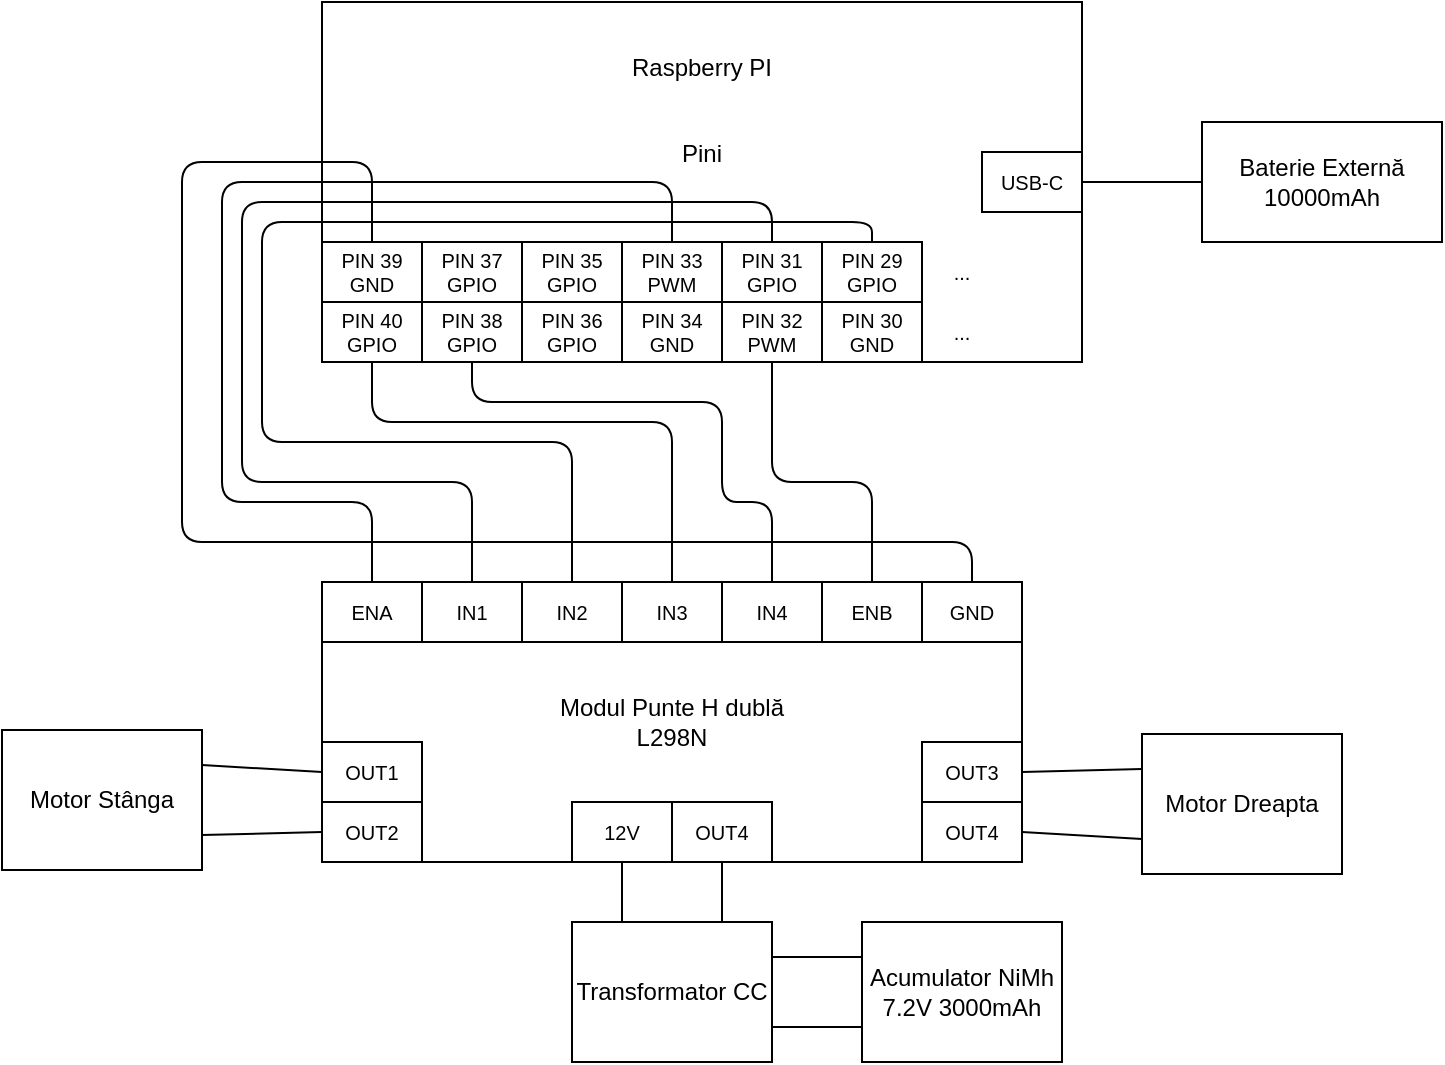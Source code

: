 <mxfile>
    <diagram id="b-we678Z0dv2v8HvskEN" name="Page-1">
        <mxGraphModel dx="1386" dy="792" grid="1" gridSize="10" guides="1" tooltips="1" connect="1" arrows="1" fold="1" page="1" pageScale="1" pageWidth="850" pageHeight="1100" math="0" shadow="0">
            <root>
                <mxCell id="0"/>
                <mxCell id="1" parent="0"/>
                <mxCell id="2" value="Raspberry PI&lt;br&gt;&lt;br&gt;&lt;br&gt;Pini&lt;br&gt;&lt;br&gt;&lt;br&gt;&lt;br&gt;&lt;br&gt;&lt;br&gt;" style="whiteSpace=wrap;html=1;" parent="1" vertex="1">
                    <mxGeometry x="200" y="110" width="380" height="180" as="geometry"/>
                </mxCell>
                <mxCell id="3" value="Baterie Externă&lt;br&gt;10000mAh" style="whiteSpace=wrap;html=1;" parent="1" vertex="1">
                    <mxGeometry x="640" y="170" width="120" height="60" as="geometry"/>
                </mxCell>
                <mxCell id="6" value="Modul Punte H dublă&lt;br&gt;L298N" style="whiteSpace=wrap;html=1;" parent="1" vertex="1">
                    <mxGeometry x="200" y="400" width="350" height="140" as="geometry"/>
                </mxCell>
                <mxCell id="13" value="PIN 39&lt;br&gt;GND" style="whiteSpace=wrap;html=1;fontSize=10;" parent="1" vertex="1">
                    <mxGeometry x="200" y="230" width="50" height="30" as="geometry"/>
                </mxCell>
                <mxCell id="14" value="PIN 40&lt;br&gt;GPIO" style="whiteSpace=wrap;html=1;fontSize=10;" parent="1" vertex="1">
                    <mxGeometry x="200" y="260" width="50" height="30" as="geometry"/>
                </mxCell>
                <mxCell id="15" value="PIN 37&lt;br&gt;GPIO" style="whiteSpace=wrap;html=1;fontSize=10;" parent="1" vertex="1">
                    <mxGeometry x="250" y="230" width="50" height="30" as="geometry"/>
                </mxCell>
                <mxCell id="16" value="PIN 38&lt;br&gt;GPIO" style="whiteSpace=wrap;html=1;fontSize=10;" parent="1" vertex="1">
                    <mxGeometry x="250" y="260" width="50" height="30" as="geometry"/>
                </mxCell>
                <mxCell id="17" value="PIN 35&lt;br&gt;GPIO" style="whiteSpace=wrap;html=1;fontSize=10;" parent="1" vertex="1">
                    <mxGeometry x="300" y="230" width="50" height="30" as="geometry"/>
                </mxCell>
                <mxCell id="18" value="PIN 36&lt;br&gt;GPIO" style="whiteSpace=wrap;html=1;fontSize=10;" parent="1" vertex="1">
                    <mxGeometry x="300" y="260" width="50" height="30" as="geometry"/>
                </mxCell>
                <mxCell id="19" value="PIN 33&lt;br&gt;PWM" style="whiteSpace=wrap;html=1;fontSize=10;" parent="1" vertex="1">
                    <mxGeometry x="350" y="230" width="50" height="30" as="geometry"/>
                </mxCell>
                <mxCell id="20" value="PIN 34&lt;br&gt;GND" style="whiteSpace=wrap;html=1;fontSize=10;" parent="1" vertex="1">
                    <mxGeometry x="350" y="260" width="50" height="30" as="geometry"/>
                </mxCell>
                <mxCell id="22" value="PIN 31&lt;br&gt;GPIO" style="whiteSpace=wrap;html=1;fontSize=10;" parent="1" vertex="1">
                    <mxGeometry x="400" y="230" width="50" height="30" as="geometry"/>
                </mxCell>
                <mxCell id="23" value="PIN 32&lt;br&gt;PWM" style="whiteSpace=wrap;html=1;fontSize=10;" parent="1" vertex="1">
                    <mxGeometry x="400" y="260" width="50" height="30" as="geometry"/>
                </mxCell>
                <mxCell id="24" value="PIN 29&lt;br&gt;GPIO" style="whiteSpace=wrap;html=1;fontSize=10;" parent="1" vertex="1">
                    <mxGeometry x="450" y="230" width="50" height="30" as="geometry"/>
                </mxCell>
                <mxCell id="25" value="PIN 30&lt;br&gt;GND" style="whiteSpace=wrap;html=1;fontSize=10;" parent="1" vertex="1">
                    <mxGeometry x="450" y="260" width="50" height="30" as="geometry"/>
                </mxCell>
                <mxCell id="26" value="..." style="text;strokeColor=none;align=center;fillColor=none;html=1;verticalAlign=middle;whiteSpace=wrap;rounded=0;fontSize=10;" parent="1" vertex="1">
                    <mxGeometry x="490" y="230" width="60" height="30" as="geometry"/>
                </mxCell>
                <mxCell id="27" value="..." style="text;strokeColor=none;align=center;fillColor=none;html=1;verticalAlign=middle;whiteSpace=wrap;rounded=0;fontSize=10;" parent="1" vertex="1">
                    <mxGeometry x="490" y="260" width="60" height="30" as="geometry"/>
                </mxCell>
                <mxCell id="36" style="edgeStyle=none;html=1;exitX=0.5;exitY=0;exitDx=0;exitDy=0;entryX=0.5;entryY=0;entryDx=0;entryDy=0;fontSize=10;endArrow=none;endFill=0;" parent="1" source="28" target="19" edge="1">
                    <mxGeometry relative="1" as="geometry">
                        <Array as="points">
                            <mxPoint x="225" y="360"/>
                            <mxPoint x="150" y="360"/>
                            <mxPoint x="150" y="200"/>
                            <mxPoint x="375" y="200"/>
                        </Array>
                    </mxGeometry>
                </mxCell>
                <mxCell id="28" value="ENA" style="whiteSpace=wrap;html=1;fontSize=10;" parent="1" vertex="1">
                    <mxGeometry x="200" y="400" width="50" height="30" as="geometry"/>
                </mxCell>
                <mxCell id="37" style="edgeStyle=none;html=1;exitX=0.5;exitY=0;exitDx=0;exitDy=0;entryX=0.5;entryY=0;entryDx=0;entryDy=0;fontSize=10;endArrow=none;endFill=0;" parent="1" source="29" target="22" edge="1">
                    <mxGeometry relative="1" as="geometry">
                        <Array as="points">
                            <mxPoint x="275" y="350"/>
                            <mxPoint x="160" y="350"/>
                            <mxPoint x="160" y="210"/>
                            <mxPoint x="425" y="210"/>
                        </Array>
                    </mxGeometry>
                </mxCell>
                <mxCell id="29" value="IN1" style="whiteSpace=wrap;html=1;fontSize=10;" parent="1" vertex="1">
                    <mxGeometry x="250" y="400" width="50" height="30" as="geometry"/>
                </mxCell>
                <mxCell id="38" style="edgeStyle=none;html=1;exitX=0.5;exitY=0;exitDx=0;exitDy=0;entryX=0.5;entryY=0;entryDx=0;entryDy=0;fontSize=10;endArrow=none;endFill=0;" parent="1" source="30" target="24" edge="1">
                    <mxGeometry relative="1" as="geometry">
                        <Array as="points">
                            <mxPoint x="325" y="330"/>
                            <mxPoint x="170" y="330"/>
                            <mxPoint x="170" y="220"/>
                            <mxPoint x="475" y="220"/>
                        </Array>
                    </mxGeometry>
                </mxCell>
                <mxCell id="30" value="IN2" style="whiteSpace=wrap;html=1;fontSize=10;" parent="1" vertex="1">
                    <mxGeometry x="300" y="400" width="50" height="30" as="geometry"/>
                </mxCell>
                <mxCell id="40" style="edgeStyle=none;html=1;exitX=0.5;exitY=0;exitDx=0;exitDy=0;entryX=0.5;entryY=1;entryDx=0;entryDy=0;fontSize=10;endArrow=none;endFill=0;" parent="1" source="31" target="14" edge="1">
                    <mxGeometry relative="1" as="geometry">
                        <Array as="points">
                            <mxPoint x="375" y="320"/>
                            <mxPoint x="225" y="320"/>
                        </Array>
                    </mxGeometry>
                </mxCell>
                <mxCell id="31" value="IN3" style="whiteSpace=wrap;html=1;fontSize=10;" parent="1" vertex="1">
                    <mxGeometry x="350" y="400" width="50" height="30" as="geometry"/>
                </mxCell>
                <mxCell id="41" style="edgeStyle=none;html=1;exitX=0.5;exitY=0;exitDx=0;exitDy=0;entryX=0.5;entryY=1;entryDx=0;entryDy=0;fontSize=10;endArrow=none;endFill=0;" parent="1" source="32" target="16" edge="1">
                    <mxGeometry relative="1" as="geometry">
                        <Array as="points">
                            <mxPoint x="425" y="360"/>
                            <mxPoint x="400" y="360"/>
                            <mxPoint x="400" y="310"/>
                            <mxPoint x="275" y="310"/>
                        </Array>
                    </mxGeometry>
                </mxCell>
                <mxCell id="32" value="IN4" style="whiteSpace=wrap;html=1;fontSize=10;" parent="1" vertex="1">
                    <mxGeometry x="400" y="400" width="50" height="30" as="geometry"/>
                </mxCell>
                <mxCell id="39" style="edgeStyle=none;html=1;exitX=0.5;exitY=0;exitDx=0;exitDy=0;entryX=0.5;entryY=1;entryDx=0;entryDy=0;fontSize=10;endArrow=none;endFill=0;" parent="1" source="33" target="23" edge="1">
                    <mxGeometry relative="1" as="geometry">
                        <Array as="points">
                            <mxPoint x="475" y="350"/>
                            <mxPoint x="425" y="350"/>
                        </Array>
                    </mxGeometry>
                </mxCell>
                <mxCell id="33" value="ENB" style="whiteSpace=wrap;html=1;fontSize=10;" parent="1" vertex="1">
                    <mxGeometry x="450" y="400" width="50" height="30" as="geometry"/>
                </mxCell>
                <mxCell id="42" style="edgeStyle=none;html=1;exitX=0.5;exitY=0;exitDx=0;exitDy=0;fontSize=10;endArrow=none;endFill=0;entryX=0.5;entryY=0;entryDx=0;entryDy=0;" parent="1" source="35" target="13" edge="1">
                    <mxGeometry relative="1" as="geometry">
                        <mxPoint x="524.833" y="380" as="targetPoint"/>
                        <Array as="points">
                            <mxPoint x="525" y="380"/>
                            <mxPoint x="130" y="380"/>
                            <mxPoint x="130" y="190"/>
                            <mxPoint x="225" y="190"/>
                        </Array>
                    </mxGeometry>
                </mxCell>
                <mxCell id="35" value="GND" style="whiteSpace=wrap;html=1;fontSize=10;" parent="1" vertex="1">
                    <mxGeometry x="500" y="400" width="50" height="30" as="geometry"/>
                </mxCell>
                <mxCell id="44" value="OUT1" style="whiteSpace=wrap;html=1;fontSize=10;" vertex="1" parent="1">
                    <mxGeometry x="200" y="480" width="50" height="30" as="geometry"/>
                </mxCell>
                <mxCell id="45" value="OUT2" style="whiteSpace=wrap;html=1;fontSize=10;" vertex="1" parent="1">
                    <mxGeometry x="200" y="510" width="50" height="30" as="geometry"/>
                </mxCell>
                <mxCell id="72" style="edgeStyle=none;html=1;exitX=1;exitY=0.5;exitDx=0;exitDy=0;entryX=0;entryY=0.25;entryDx=0;entryDy=0;endArrow=none;endFill=0;" edge="1" parent="1" source="47" target="56">
                    <mxGeometry relative="1" as="geometry"/>
                </mxCell>
                <mxCell id="47" value="OUT3" style="whiteSpace=wrap;html=1;fontSize=10;" vertex="1" parent="1">
                    <mxGeometry x="500" y="480" width="50" height="30" as="geometry"/>
                </mxCell>
                <mxCell id="71" style="edgeStyle=none;html=1;exitX=1;exitY=0.5;exitDx=0;exitDy=0;entryX=0;entryY=0.75;entryDx=0;entryDy=0;endArrow=none;endFill=0;" edge="1" parent="1" source="48" target="56">
                    <mxGeometry relative="1" as="geometry"/>
                </mxCell>
                <mxCell id="48" value="OUT4" style="whiteSpace=wrap;html=1;fontSize=10;" vertex="1" parent="1">
                    <mxGeometry x="500" y="510" width="50" height="30" as="geometry"/>
                </mxCell>
                <mxCell id="49" value="12V" style="whiteSpace=wrap;html=1;fontSize=10;" vertex="1" parent="1">
                    <mxGeometry x="325" y="510" width="50" height="30" as="geometry"/>
                </mxCell>
                <mxCell id="62" style="edgeStyle=none;html=1;exitX=0.5;exitY=1;exitDx=0;exitDy=0;entryX=0.75;entryY=0;entryDx=0;entryDy=0;endArrow=none;endFill=0;" edge="1" parent="1" source="50" target="60">
                    <mxGeometry relative="1" as="geometry"/>
                </mxCell>
                <mxCell id="50" value="OUT4" style="whiteSpace=wrap;html=1;fontSize=10;" vertex="1" parent="1">
                    <mxGeometry x="375" y="510" width="50" height="30" as="geometry"/>
                </mxCell>
                <mxCell id="52" value="" style="edgeStyle=none;html=1;endArrow=none;endFill=0;" edge="1" parent="1" source="51" target="3">
                    <mxGeometry relative="1" as="geometry"/>
                </mxCell>
                <mxCell id="51" value="USB-C" style="whiteSpace=wrap;html=1;fontSize=10;" vertex="1" parent="1">
                    <mxGeometry x="530" y="185" width="50" height="30" as="geometry"/>
                </mxCell>
                <mxCell id="67" style="edgeStyle=none;html=1;exitX=1;exitY=0.75;exitDx=0;exitDy=0;entryX=0;entryY=0.5;entryDx=0;entryDy=0;endArrow=none;endFill=0;" edge="1" parent="1" source="53" target="45">
                    <mxGeometry relative="1" as="geometry"/>
                </mxCell>
                <mxCell id="70" style="edgeStyle=none;html=1;exitX=1;exitY=0.25;exitDx=0;exitDy=0;entryX=0;entryY=0.5;entryDx=0;entryDy=0;endArrow=none;endFill=0;" edge="1" parent="1" source="53" target="44">
                    <mxGeometry relative="1" as="geometry"/>
                </mxCell>
                <mxCell id="53" value="Motor Stânga" style="whiteSpace=wrap;html=1;" vertex="1" parent="1">
                    <mxGeometry x="40" y="474" width="100" height="70" as="geometry"/>
                </mxCell>
                <mxCell id="56" value="Motor Dreapta" style="whiteSpace=wrap;html=1;" vertex="1" parent="1">
                    <mxGeometry x="610" y="476" width="100" height="70" as="geometry"/>
                </mxCell>
                <mxCell id="61" style="edgeStyle=none;html=1;exitX=0.25;exitY=0;exitDx=0;exitDy=0;entryX=0.5;entryY=1;entryDx=0;entryDy=0;endArrow=none;endFill=0;" edge="1" parent="1" source="60" target="49">
                    <mxGeometry relative="1" as="geometry"/>
                </mxCell>
                <mxCell id="75" style="edgeStyle=none;html=1;exitX=1;exitY=0.25;exitDx=0;exitDy=0;entryX=0;entryY=0.25;entryDx=0;entryDy=0;endArrow=none;endFill=0;" edge="1" parent="1" source="60" target="74">
                    <mxGeometry relative="1" as="geometry"/>
                </mxCell>
                <mxCell id="76" style="edgeStyle=none;html=1;exitX=1;exitY=0.75;exitDx=0;exitDy=0;entryX=0;entryY=0.75;entryDx=0;entryDy=0;endArrow=none;endFill=0;" edge="1" parent="1" source="60" target="74">
                    <mxGeometry relative="1" as="geometry"/>
                </mxCell>
                <mxCell id="60" value="Transformator CC" style="whiteSpace=wrap;html=1;" vertex="1" parent="1">
                    <mxGeometry x="325" y="570" width="100" height="70" as="geometry"/>
                </mxCell>
                <mxCell id="74" value="Acumulator NiMh 7.2V 3000mAh" style="whiteSpace=wrap;html=1;" vertex="1" parent="1">
                    <mxGeometry x="470" y="570" width="100" height="70" as="geometry"/>
                </mxCell>
            </root>
        </mxGraphModel>
    </diagram>
</mxfile>